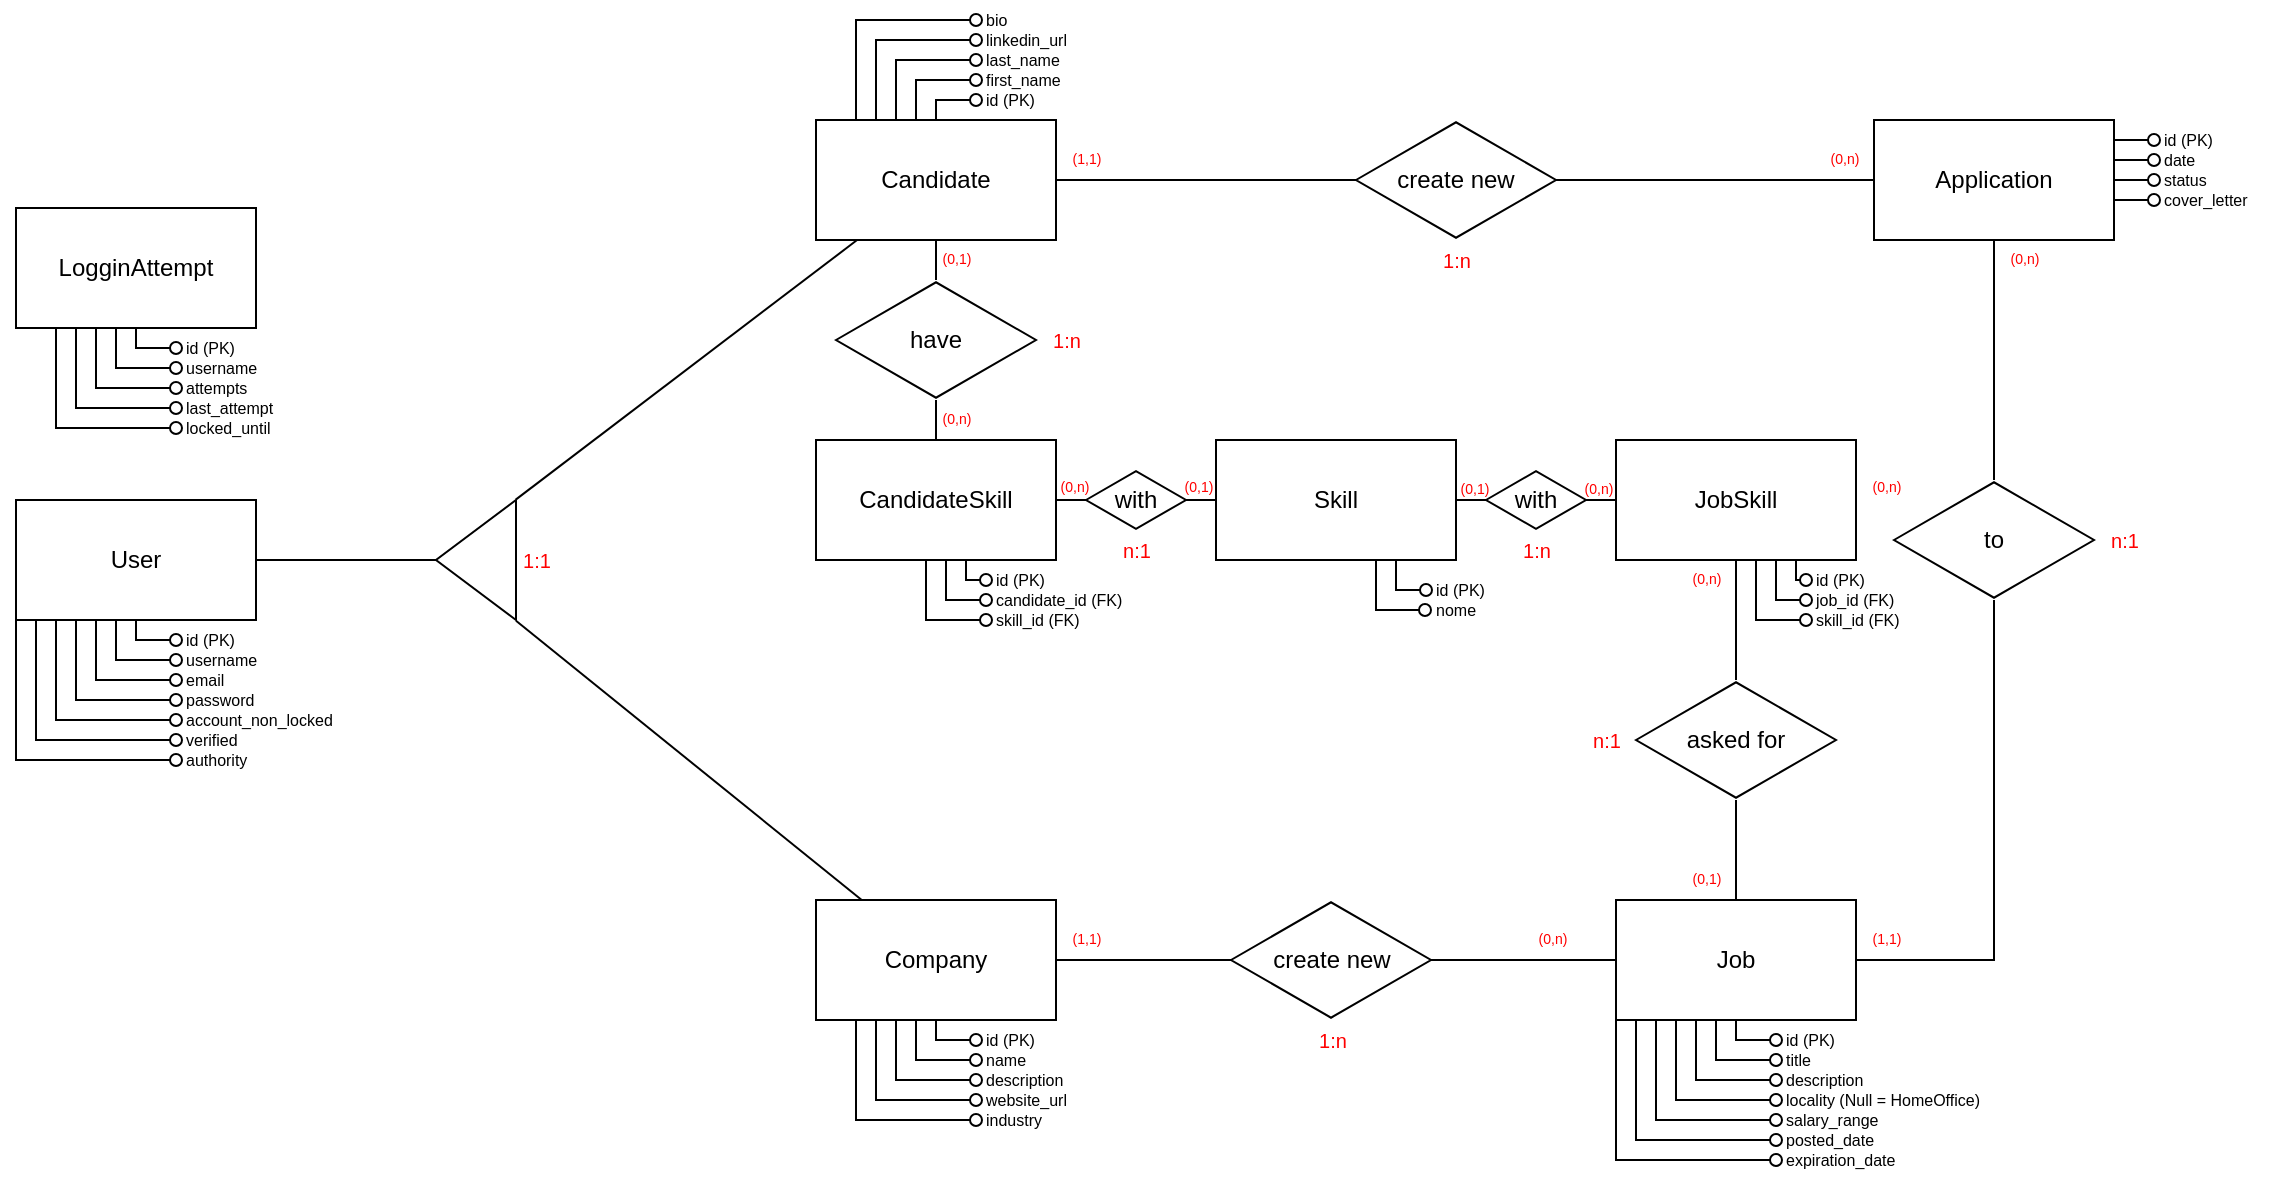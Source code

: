 <mxfile version="26.2.2">
  <diagram name="Página-1" id="75PPuKU1Luyooh5sLB1A">
    <mxGraphModel dx="921" dy="548" grid="1" gridSize="10" guides="1" tooltips="1" connect="1" arrows="1" fold="1" page="1" pageScale="1" pageWidth="1169" pageHeight="827" math="0" shadow="0">
      <root>
        <mxCell id="0" />
        <mxCell id="1" parent="0" />
        <mxCell id="AOc0gBcCsOYbYX81tRSc-63" value="" style="group" vertex="1" connectable="0" parent="1">
          <mxGeometry x="440" y="640" width="160" height="120" as="geometry" />
        </mxCell>
        <mxCell id="AOc0gBcCsOYbYX81tRSc-64" value="Company" style="rounded=0;whiteSpace=wrap;html=1;" vertex="1" parent="AOc0gBcCsOYbYX81tRSc-63">
          <mxGeometry width="120" height="60" as="geometry" />
        </mxCell>
        <mxCell id="AOc0gBcCsOYbYX81tRSc-65" value="id (PK)" style="text;html=1;align=left;verticalAlign=middle;resizable=0;points=[];autosize=1;strokeColor=none;fillColor=none;fontSize=8;spacingLeft=5;spacing=0;" vertex="1" parent="AOc0gBcCsOYbYX81tRSc-63">
          <mxGeometry x="80" y="60" width="50" height="20" as="geometry" />
        </mxCell>
        <mxCell id="AOc0gBcCsOYbYX81tRSc-66" value="name" style="text;html=1;align=left;verticalAlign=middle;resizable=0;points=[];autosize=1;strokeColor=none;fillColor=none;fontSize=8;spacingLeft=5;spacing=0;" vertex="1" parent="AOc0gBcCsOYbYX81tRSc-63">
          <mxGeometry x="80" y="70" width="40" height="20" as="geometry" />
        </mxCell>
        <mxCell id="AOc0gBcCsOYbYX81tRSc-67" value="description" style="text;html=1;align=left;verticalAlign=middle;resizable=0;points=[];autosize=1;strokeColor=none;fillColor=none;fontSize=8;spacingLeft=5;spacing=0;" vertex="1" parent="AOc0gBcCsOYbYX81tRSc-63">
          <mxGeometry x="80" y="80" width="60" height="20" as="geometry" />
        </mxCell>
        <mxCell id="AOc0gBcCsOYbYX81tRSc-68" value="website_url" style="text;html=1;align=left;verticalAlign=middle;resizable=0;points=[];autosize=1;strokeColor=none;fillColor=none;fontSize=8;spacingLeft=5;spacing=0;" vertex="1" parent="AOc0gBcCsOYbYX81tRSc-63">
          <mxGeometry x="80" y="90" width="60" height="20" as="geometry" />
        </mxCell>
        <mxCell id="AOc0gBcCsOYbYX81tRSc-69" value="industry" style="text;html=1;align=left;verticalAlign=middle;resizable=0;points=[];autosize=1;strokeColor=none;fillColor=none;fontSize=8;spacingLeft=5;spacing=0;" vertex="1" parent="AOc0gBcCsOYbYX81tRSc-63">
          <mxGeometry x="80" y="100" width="50" height="20" as="geometry" />
        </mxCell>
        <mxCell id="AOc0gBcCsOYbYX81tRSc-70" value="" style="edgeStyle=segmentEdgeStyle;endArrow=oval;html=1;curved=0;rounded=0;endSize=6;startSize=6;endFill=0;" edge="1" parent="AOc0gBcCsOYbYX81tRSc-63" source="AOc0gBcCsOYbYX81tRSc-64" target="AOc0gBcCsOYbYX81tRSc-65">
          <mxGeometry width="50" height="50" relative="1" as="geometry">
            <mxPoint x="250" y="150" as="sourcePoint" />
            <mxPoint x="300" y="100" as="targetPoint" />
            <Array as="points">
              <mxPoint x="60" y="70" />
            </Array>
          </mxGeometry>
        </mxCell>
        <mxCell id="AOc0gBcCsOYbYX81tRSc-71" value="" style="edgeStyle=segmentEdgeStyle;endArrow=oval;html=1;curved=0;rounded=0;endSize=6;startSize=6;endFill=0;" edge="1" parent="AOc0gBcCsOYbYX81tRSc-63" source="AOc0gBcCsOYbYX81tRSc-64" target="AOc0gBcCsOYbYX81tRSc-66">
          <mxGeometry width="50" height="50" relative="1" as="geometry">
            <mxPoint x="70" y="70" as="sourcePoint" />
            <mxPoint x="90" y="80" as="targetPoint" />
            <Array as="points">
              <mxPoint x="50" y="80" />
            </Array>
          </mxGeometry>
        </mxCell>
        <mxCell id="AOc0gBcCsOYbYX81tRSc-72" value="" style="edgeStyle=segmentEdgeStyle;endArrow=oval;html=1;curved=0;rounded=0;endSize=6;startSize=6;endFill=0;" edge="1" parent="AOc0gBcCsOYbYX81tRSc-63" source="AOc0gBcCsOYbYX81tRSc-64" target="AOc0gBcCsOYbYX81tRSc-67">
          <mxGeometry width="50" height="50" relative="1" as="geometry">
            <mxPoint x="80" y="70" as="sourcePoint" />
            <mxPoint x="90" y="100" as="targetPoint" />
            <Array as="points">
              <mxPoint x="40" y="90" />
            </Array>
          </mxGeometry>
        </mxCell>
        <mxCell id="AOc0gBcCsOYbYX81tRSc-73" value="" style="edgeStyle=segmentEdgeStyle;endArrow=oval;html=1;curved=0;rounded=0;endSize=6;startSize=6;endFill=0;" edge="1" parent="AOc0gBcCsOYbYX81tRSc-63" source="AOc0gBcCsOYbYX81tRSc-64" target="AOc0gBcCsOYbYX81tRSc-68">
          <mxGeometry width="50" height="50" relative="1" as="geometry">
            <mxPoint x="50" y="70" as="sourcePoint" />
            <mxPoint x="90" y="120" as="targetPoint" />
            <Array as="points">
              <mxPoint x="30" y="100" />
            </Array>
          </mxGeometry>
        </mxCell>
        <mxCell id="AOc0gBcCsOYbYX81tRSc-74" value="" style="edgeStyle=segmentEdgeStyle;endArrow=oval;html=1;curved=0;rounded=0;endSize=6;startSize=6;endFill=0;" edge="1" parent="AOc0gBcCsOYbYX81tRSc-63" source="AOc0gBcCsOYbYX81tRSc-64" target="AOc0gBcCsOYbYX81tRSc-69">
          <mxGeometry width="50" height="50" relative="1" as="geometry">
            <mxPoint x="40" y="70" as="sourcePoint" />
            <mxPoint x="90" y="140" as="targetPoint" />
            <Array as="points">
              <mxPoint x="20" y="110" />
            </Array>
          </mxGeometry>
        </mxCell>
        <mxCell id="AOc0gBcCsOYbYX81tRSc-147" value="(1,1)" style="text;html=1;align=center;verticalAlign=middle;resizable=0;points=[];autosize=1;strokeColor=none;fillColor=none;fontColor=#FF0000;fontSize=7;fontFamily=Helvetica;spacing=0;" vertex="1" parent="AOc0gBcCsOYbYX81tRSc-63">
          <mxGeometry x="120" y="10" width="30" height="20" as="geometry" />
        </mxCell>
        <mxCell id="AOc0gBcCsOYbYX81tRSc-92" value="" style="group" vertex="1" connectable="0" parent="1">
          <mxGeometry x="840" y="640" width="200" height="140" as="geometry" />
        </mxCell>
        <mxCell id="AOc0gBcCsOYbYX81tRSc-76" value="Job" style="rounded=0;whiteSpace=wrap;html=1;" vertex="1" parent="AOc0gBcCsOYbYX81tRSc-92">
          <mxGeometry width="120" height="60" as="geometry" />
        </mxCell>
        <mxCell id="AOc0gBcCsOYbYX81tRSc-77" value="id (PK)" style="text;html=1;align=left;verticalAlign=middle;resizable=0;points=[];autosize=1;strokeColor=none;fillColor=none;fontSize=8;spacingLeft=5;spacing=0;" vertex="1" parent="AOc0gBcCsOYbYX81tRSc-92">
          <mxGeometry x="80" y="60" width="50" height="20" as="geometry" />
        </mxCell>
        <mxCell id="AOc0gBcCsOYbYX81tRSc-78" value="title" style="text;html=1;align=left;verticalAlign=middle;resizable=0;points=[];autosize=1;strokeColor=none;fillColor=none;fontSize=8;spacingLeft=5;spacing=0;" vertex="1" parent="AOc0gBcCsOYbYX81tRSc-92">
          <mxGeometry x="80" y="70" width="30" height="20" as="geometry" />
        </mxCell>
        <mxCell id="AOc0gBcCsOYbYX81tRSc-79" value="description" style="text;html=1;align=left;verticalAlign=middle;resizable=0;points=[];autosize=1;strokeColor=none;fillColor=none;fontSize=8;spacingLeft=5;spacing=0;" vertex="1" parent="AOc0gBcCsOYbYX81tRSc-92">
          <mxGeometry x="80" y="80" width="60" height="20" as="geometry" />
        </mxCell>
        <mxCell id="AOc0gBcCsOYbYX81tRSc-80" value="locality (Null = HomeOffice)" style="text;html=1;align=left;verticalAlign=middle;resizable=0;points=[];autosize=1;strokeColor=none;fillColor=none;fontSize=8;spacingLeft=5;spacing=0;" vertex="1" parent="AOc0gBcCsOYbYX81tRSc-92">
          <mxGeometry x="80" y="90" width="120" height="20" as="geometry" />
        </mxCell>
        <mxCell id="AOc0gBcCsOYbYX81tRSc-81" value="salary_range" style="text;html=1;align=left;verticalAlign=middle;resizable=0;points=[];autosize=1;strokeColor=none;fillColor=none;fontSize=8;spacingLeft=5;spacing=0;" vertex="1" parent="AOc0gBcCsOYbYX81tRSc-92">
          <mxGeometry x="80" y="100" width="70" height="20" as="geometry" />
        </mxCell>
        <mxCell id="AOc0gBcCsOYbYX81tRSc-82" value="" style="edgeStyle=segmentEdgeStyle;endArrow=oval;html=1;curved=0;rounded=0;endSize=6;startSize=6;endFill=0;" edge="1" parent="AOc0gBcCsOYbYX81tRSc-92" source="AOc0gBcCsOYbYX81tRSc-76" target="AOc0gBcCsOYbYX81tRSc-77">
          <mxGeometry width="50" height="50" relative="1" as="geometry">
            <mxPoint x="250" y="150" as="sourcePoint" />
            <mxPoint x="300" y="100" as="targetPoint" />
            <Array as="points">
              <mxPoint x="60" y="70" />
            </Array>
          </mxGeometry>
        </mxCell>
        <mxCell id="AOc0gBcCsOYbYX81tRSc-83" value="" style="edgeStyle=segmentEdgeStyle;endArrow=oval;html=1;curved=0;rounded=0;endSize=6;startSize=6;endFill=0;" edge="1" parent="AOc0gBcCsOYbYX81tRSc-92" source="AOc0gBcCsOYbYX81tRSc-76" target="AOc0gBcCsOYbYX81tRSc-78">
          <mxGeometry width="50" height="50" relative="1" as="geometry">
            <mxPoint x="70" y="70" as="sourcePoint" />
            <mxPoint x="90" y="80" as="targetPoint" />
            <Array as="points">
              <mxPoint x="50" y="80" />
            </Array>
          </mxGeometry>
        </mxCell>
        <mxCell id="AOc0gBcCsOYbYX81tRSc-84" value="" style="edgeStyle=segmentEdgeStyle;endArrow=oval;html=1;curved=0;rounded=0;endSize=6;startSize=6;endFill=0;" edge="1" parent="AOc0gBcCsOYbYX81tRSc-92" source="AOc0gBcCsOYbYX81tRSc-76" target="AOc0gBcCsOYbYX81tRSc-79">
          <mxGeometry width="50" height="50" relative="1" as="geometry">
            <mxPoint x="80" y="70" as="sourcePoint" />
            <mxPoint x="90" y="100" as="targetPoint" />
            <Array as="points">
              <mxPoint x="40" y="90" />
            </Array>
          </mxGeometry>
        </mxCell>
        <mxCell id="AOc0gBcCsOYbYX81tRSc-85" value="" style="edgeStyle=segmentEdgeStyle;endArrow=oval;html=1;curved=0;rounded=0;endSize=6;startSize=6;endFill=0;" edge="1" parent="AOc0gBcCsOYbYX81tRSc-92" source="AOc0gBcCsOYbYX81tRSc-76" target="AOc0gBcCsOYbYX81tRSc-80">
          <mxGeometry width="50" height="50" relative="1" as="geometry">
            <mxPoint x="50" y="70" as="sourcePoint" />
            <mxPoint x="90" y="120" as="targetPoint" />
            <Array as="points">
              <mxPoint x="30" y="100" />
            </Array>
          </mxGeometry>
        </mxCell>
        <mxCell id="AOc0gBcCsOYbYX81tRSc-86" value="" style="edgeStyle=segmentEdgeStyle;endArrow=oval;html=1;curved=0;rounded=0;endSize=6;startSize=6;endFill=0;" edge="1" parent="AOc0gBcCsOYbYX81tRSc-92" source="AOc0gBcCsOYbYX81tRSc-76" target="AOc0gBcCsOYbYX81tRSc-81">
          <mxGeometry width="50" height="50" relative="1" as="geometry">
            <mxPoint x="40" y="70" as="sourcePoint" />
            <mxPoint x="90" y="140" as="targetPoint" />
            <Array as="points">
              <mxPoint x="20" y="110" />
            </Array>
          </mxGeometry>
        </mxCell>
        <mxCell id="AOc0gBcCsOYbYX81tRSc-87" value="posted_date" style="text;html=1;align=left;verticalAlign=middle;resizable=0;points=[];autosize=1;strokeColor=none;fillColor=none;fontSize=8;spacingLeft=5;spacing=0;" vertex="1" parent="AOc0gBcCsOYbYX81tRSc-92">
          <mxGeometry x="80" y="110" width="70" height="20" as="geometry" />
        </mxCell>
        <mxCell id="AOc0gBcCsOYbYX81tRSc-88" value="expiration_date" style="text;html=1;align=left;verticalAlign=middle;resizable=0;points=[];autosize=1;strokeColor=none;fillColor=none;fontSize=8;spacingLeft=5;spacing=0;" vertex="1" parent="AOc0gBcCsOYbYX81tRSc-92">
          <mxGeometry x="80" y="120" width="80" height="20" as="geometry" />
        </mxCell>
        <mxCell id="AOc0gBcCsOYbYX81tRSc-90" value="" style="edgeStyle=segmentEdgeStyle;endArrow=oval;html=1;curved=0;rounded=0;endSize=6;startSize=6;endFill=0;" edge="1" parent="AOc0gBcCsOYbYX81tRSc-92" source="AOc0gBcCsOYbYX81tRSc-76" target="AOc0gBcCsOYbYX81tRSc-87">
          <mxGeometry width="50" height="50" relative="1" as="geometry">
            <mxPoint x="30" y="70" as="sourcePoint" />
            <mxPoint x="90" y="120" as="targetPoint" />
            <Array as="points">
              <mxPoint x="10" y="120" />
            </Array>
          </mxGeometry>
        </mxCell>
        <mxCell id="AOc0gBcCsOYbYX81tRSc-91" value="" style="edgeStyle=segmentEdgeStyle;endArrow=oval;html=1;curved=0;rounded=0;endSize=6;startSize=6;endFill=0;" edge="1" parent="AOc0gBcCsOYbYX81tRSc-92" source="AOc0gBcCsOYbYX81tRSc-76" target="AOc0gBcCsOYbYX81tRSc-88">
          <mxGeometry width="50" height="50" relative="1" as="geometry">
            <mxPoint x="20" y="70" as="sourcePoint" />
            <mxPoint x="90" y="130" as="targetPoint" />
            <Array as="points">
              <mxPoint y="130" />
            </Array>
          </mxGeometry>
        </mxCell>
        <mxCell id="AOc0gBcCsOYbYX81tRSc-185" value="(1,1)" style="text;html=1;align=center;verticalAlign=middle;resizable=0;points=[];autosize=1;strokeColor=none;fillColor=none;fontColor=#FF0000;fontSize=7;fontFamily=Helvetica;spacing=0;" vertex="1" parent="AOc0gBcCsOYbYX81tRSc-92">
          <mxGeometry x="120" y="10" width="30" height="20" as="geometry" />
        </mxCell>
        <mxCell id="AOc0gBcCsOYbYX81tRSc-118" value="" style="group" vertex="1" connectable="0" parent="1">
          <mxGeometry x="40" y="294" width="150" height="120" as="geometry" />
        </mxCell>
        <mxCell id="AOc0gBcCsOYbYX81tRSc-119" value="LogginAttempt" style="rounded=0;whiteSpace=wrap;html=1;" vertex="1" parent="AOc0gBcCsOYbYX81tRSc-118">
          <mxGeometry width="120" height="60" as="geometry" />
        </mxCell>
        <mxCell id="AOc0gBcCsOYbYX81tRSc-120" value="id (PK)" style="text;html=1;align=left;verticalAlign=middle;resizable=0;points=[];autosize=1;strokeColor=none;fillColor=none;fontSize=8;spacingLeft=5;spacing=0;" vertex="1" parent="AOc0gBcCsOYbYX81tRSc-118">
          <mxGeometry x="80" y="60" width="50" height="20" as="geometry" />
        </mxCell>
        <mxCell id="AOc0gBcCsOYbYX81tRSc-121" value="username" style="text;html=1;align=left;verticalAlign=middle;resizable=0;points=[];autosize=1;strokeColor=none;fillColor=none;fontSize=8;spacingLeft=5;spacing=0;" vertex="1" parent="AOc0gBcCsOYbYX81tRSc-118">
          <mxGeometry x="80" y="70" width="60" height="20" as="geometry" />
        </mxCell>
        <mxCell id="AOc0gBcCsOYbYX81tRSc-122" value="attempts" style="text;html=1;align=left;verticalAlign=middle;resizable=0;points=[];autosize=1;strokeColor=none;fillColor=none;fontSize=8;spacingLeft=5;spacing=0;" vertex="1" parent="AOc0gBcCsOYbYX81tRSc-118">
          <mxGeometry x="80" y="80" width="50" height="20" as="geometry" />
        </mxCell>
        <mxCell id="AOc0gBcCsOYbYX81tRSc-123" value="last_attempt" style="text;html=1;align=left;verticalAlign=middle;resizable=0;points=[];autosize=1;strokeColor=none;fillColor=none;fontSize=8;spacingLeft=5;spacing=0;" vertex="1" parent="AOc0gBcCsOYbYX81tRSc-118">
          <mxGeometry x="80" y="90" width="70" height="20" as="geometry" />
        </mxCell>
        <mxCell id="AOc0gBcCsOYbYX81tRSc-124" value="locked_until" style="text;html=1;align=left;verticalAlign=middle;resizable=0;points=[];autosize=1;strokeColor=none;fillColor=none;fontSize=8;spacingLeft=5;spacing=0;" vertex="1" parent="AOc0gBcCsOYbYX81tRSc-118">
          <mxGeometry x="80" y="100" width="60" height="20" as="geometry" />
        </mxCell>
        <mxCell id="AOc0gBcCsOYbYX81tRSc-125" value="" style="edgeStyle=segmentEdgeStyle;endArrow=oval;html=1;curved=0;rounded=0;endSize=6;startSize=6;endFill=0;" edge="1" parent="AOc0gBcCsOYbYX81tRSc-118" source="AOc0gBcCsOYbYX81tRSc-119" target="AOc0gBcCsOYbYX81tRSc-120">
          <mxGeometry width="50" height="50" relative="1" as="geometry">
            <mxPoint x="250" y="150" as="sourcePoint" />
            <mxPoint x="300" y="100" as="targetPoint" />
            <Array as="points">
              <mxPoint x="60" y="70" />
            </Array>
          </mxGeometry>
        </mxCell>
        <mxCell id="AOc0gBcCsOYbYX81tRSc-126" value="" style="edgeStyle=segmentEdgeStyle;endArrow=oval;html=1;curved=0;rounded=0;endSize=6;startSize=6;endFill=0;" edge="1" parent="AOc0gBcCsOYbYX81tRSc-118" source="AOc0gBcCsOYbYX81tRSc-119" target="AOc0gBcCsOYbYX81tRSc-121">
          <mxGeometry width="50" height="50" relative="1" as="geometry">
            <mxPoint x="70" y="70" as="sourcePoint" />
            <mxPoint x="90" y="80" as="targetPoint" />
            <Array as="points">
              <mxPoint x="50" y="80" />
            </Array>
          </mxGeometry>
        </mxCell>
        <mxCell id="AOc0gBcCsOYbYX81tRSc-127" value="" style="edgeStyle=segmentEdgeStyle;endArrow=oval;html=1;curved=0;rounded=0;endSize=6;startSize=6;endFill=0;" edge="1" parent="AOc0gBcCsOYbYX81tRSc-118" source="AOc0gBcCsOYbYX81tRSc-119" target="AOc0gBcCsOYbYX81tRSc-122">
          <mxGeometry width="50" height="50" relative="1" as="geometry">
            <mxPoint x="80" y="70" as="sourcePoint" />
            <mxPoint x="90" y="100" as="targetPoint" />
            <Array as="points">
              <mxPoint x="40" y="90" />
            </Array>
          </mxGeometry>
        </mxCell>
        <mxCell id="AOc0gBcCsOYbYX81tRSc-128" value="" style="edgeStyle=segmentEdgeStyle;endArrow=oval;html=1;curved=0;rounded=0;endSize=6;startSize=6;endFill=0;" edge="1" parent="AOc0gBcCsOYbYX81tRSc-118" source="AOc0gBcCsOYbYX81tRSc-119" target="AOc0gBcCsOYbYX81tRSc-123">
          <mxGeometry width="50" height="50" relative="1" as="geometry">
            <mxPoint x="50" y="70" as="sourcePoint" />
            <mxPoint x="90" y="120" as="targetPoint" />
            <Array as="points">
              <mxPoint x="30" y="100" />
            </Array>
          </mxGeometry>
        </mxCell>
        <mxCell id="AOc0gBcCsOYbYX81tRSc-129" value="" style="edgeStyle=segmentEdgeStyle;endArrow=oval;html=1;curved=0;rounded=0;endSize=6;startSize=6;endFill=0;" edge="1" parent="AOc0gBcCsOYbYX81tRSc-118" source="AOc0gBcCsOYbYX81tRSc-119" target="AOc0gBcCsOYbYX81tRSc-124">
          <mxGeometry width="50" height="50" relative="1" as="geometry">
            <mxPoint x="40" y="70" as="sourcePoint" />
            <mxPoint x="90" y="140" as="targetPoint" />
            <Array as="points">
              <mxPoint x="20" y="110" />
            </Array>
          </mxGeometry>
        </mxCell>
        <mxCell id="AOc0gBcCsOYbYX81tRSc-143" value="" style="endArrow=none;html=1;rounded=0;entryX=0;entryY=-0.006;entryDx=0;entryDy=0;entryPerimeter=0;" edge="1" parent="1" target="AOc0gBcCsOYbYX81tRSc-151" source="AOc0gBcCsOYbYX81tRSc-64">
          <mxGeometry width="50" height="50" relative="1" as="geometry">
            <mxPoint x="665" y="380" as="sourcePoint" />
            <mxPoint x="330" y="480" as="targetPoint" />
          </mxGeometry>
        </mxCell>
        <mxCell id="AOc0gBcCsOYbYX81tRSc-144" value="" style="endArrow=none;html=1;rounded=0;exitX=0.003;exitY=1.003;exitDx=0;exitDy=0;exitPerimeter=0;" edge="1" parent="1" source="AOc0gBcCsOYbYX81tRSc-151" target="AOc0gBcCsOYbYX81tRSc-33">
          <mxGeometry width="50" height="50" relative="1" as="geometry">
            <mxPoint x="350" y="442.5" as="sourcePoint" />
            <mxPoint x="665" y="290" as="targetPoint" />
          </mxGeometry>
        </mxCell>
        <mxCell id="AOc0gBcCsOYbYX81tRSc-145" value="1:1" style="text;html=1;align=center;verticalAlign=middle;resizable=0;points=[];autosize=1;strokeColor=none;fillColor=none;fontColor=#FF0000;fontSize=10;fontFamily=Helvetica;spacing=0;" vertex="1" parent="1">
          <mxGeometry x="285" y="460" width="30" height="20" as="geometry" />
        </mxCell>
        <mxCell id="AOc0gBcCsOYbYX81tRSc-148" value="" style="group" vertex="1" connectable="0" parent="1">
          <mxGeometry x="40" y="440" width="180" height="140" as="geometry" />
        </mxCell>
        <mxCell id="AOc0gBcCsOYbYX81tRSc-2" value="User" style="rounded=0;whiteSpace=wrap;html=1;" vertex="1" parent="AOc0gBcCsOYbYX81tRSc-148">
          <mxGeometry width="120" height="60" as="geometry" />
        </mxCell>
        <mxCell id="AOc0gBcCsOYbYX81tRSc-3" value="id&lt;span style=&quot;background-color: transparent; color: light-dark(rgb(0, 0, 0), rgb(255, 255, 255));&quot;&gt;&amp;nbsp;(PK)&lt;/span&gt;" style="text;html=1;align=left;verticalAlign=middle;resizable=0;points=[];autosize=1;strokeColor=none;fillColor=none;fontSize=8;spacingLeft=5;spacing=0;" vertex="1" parent="AOc0gBcCsOYbYX81tRSc-148">
          <mxGeometry x="80" y="60" width="50" height="20" as="geometry" />
        </mxCell>
        <mxCell id="AOc0gBcCsOYbYX81tRSc-4" value="username" style="text;html=1;align=left;verticalAlign=middle;resizable=0;points=[];autosize=1;strokeColor=none;fillColor=none;fontSize=8;spacingLeft=5;spacing=0;" vertex="1" parent="AOc0gBcCsOYbYX81tRSc-148">
          <mxGeometry x="80" y="70" width="60" height="20" as="geometry" />
        </mxCell>
        <mxCell id="AOc0gBcCsOYbYX81tRSc-5" value="email" style="text;html=1;align=left;verticalAlign=middle;resizable=0;points=[];autosize=1;strokeColor=none;fillColor=none;fontSize=8;spacingLeft=5;spacing=0;" vertex="1" parent="AOc0gBcCsOYbYX81tRSc-148">
          <mxGeometry x="80" y="80" width="40" height="20" as="geometry" />
        </mxCell>
        <mxCell id="AOc0gBcCsOYbYX81tRSc-6" value="password" style="text;html=1;align=left;verticalAlign=middle;resizable=0;points=[];autosize=1;strokeColor=none;fillColor=none;fontSize=8;spacingLeft=5;spacing=0;" vertex="1" parent="AOc0gBcCsOYbYX81tRSc-148">
          <mxGeometry x="80" y="90" width="60" height="20" as="geometry" />
        </mxCell>
        <mxCell id="AOc0gBcCsOYbYX81tRSc-7" value="account_non_locked" style="text;html=1;align=left;verticalAlign=middle;resizable=0;points=[];autosize=1;strokeColor=none;fillColor=none;fontSize=8;spacingLeft=5;spacing=0;" vertex="1" parent="AOc0gBcCsOYbYX81tRSc-148">
          <mxGeometry x="80" y="100" width="100" height="20" as="geometry" />
        </mxCell>
        <mxCell id="AOc0gBcCsOYbYX81tRSc-8" value="verified" style="text;html=1;align=left;verticalAlign=middle;resizable=0;points=[];autosize=1;strokeColor=none;fillColor=none;fontSize=8;spacingLeft=5;spacing=0;" vertex="1" parent="AOc0gBcCsOYbYX81tRSc-148">
          <mxGeometry x="80" y="110" width="50" height="20" as="geometry" />
        </mxCell>
        <mxCell id="AOc0gBcCsOYbYX81tRSc-9" value="" style="edgeStyle=segmentEdgeStyle;endArrow=oval;html=1;curved=0;rounded=0;endSize=6;startSize=6;endFill=0;" edge="1" parent="AOc0gBcCsOYbYX81tRSc-148" source="AOc0gBcCsOYbYX81tRSc-2" target="AOc0gBcCsOYbYX81tRSc-3">
          <mxGeometry width="50" height="50" relative="1" as="geometry">
            <mxPoint x="250" y="150" as="sourcePoint" />
            <mxPoint x="300" y="100" as="targetPoint" />
            <Array as="points">
              <mxPoint x="60" y="70" />
            </Array>
          </mxGeometry>
        </mxCell>
        <mxCell id="AOc0gBcCsOYbYX81tRSc-10" value="" style="edgeStyle=segmentEdgeStyle;endArrow=oval;html=1;curved=0;rounded=0;endSize=6;startSize=6;endFill=0;" edge="1" parent="AOc0gBcCsOYbYX81tRSc-148" source="AOc0gBcCsOYbYX81tRSc-2" target="AOc0gBcCsOYbYX81tRSc-4">
          <mxGeometry width="50" height="50" relative="1" as="geometry">
            <mxPoint x="70" y="70" as="sourcePoint" />
            <mxPoint x="90" y="80" as="targetPoint" />
            <Array as="points">
              <mxPoint x="50" y="80" />
            </Array>
          </mxGeometry>
        </mxCell>
        <mxCell id="AOc0gBcCsOYbYX81tRSc-11" value="" style="edgeStyle=segmentEdgeStyle;endArrow=oval;html=1;curved=0;rounded=0;endSize=6;startSize=6;endFill=0;" edge="1" parent="AOc0gBcCsOYbYX81tRSc-148" source="AOc0gBcCsOYbYX81tRSc-2" target="AOc0gBcCsOYbYX81tRSc-5">
          <mxGeometry width="50" height="50" relative="1" as="geometry">
            <mxPoint x="80" y="70" as="sourcePoint" />
            <mxPoint x="90" y="100" as="targetPoint" />
            <Array as="points">
              <mxPoint x="40" y="90" />
            </Array>
          </mxGeometry>
        </mxCell>
        <mxCell id="AOc0gBcCsOYbYX81tRSc-12" value="" style="edgeStyle=segmentEdgeStyle;endArrow=oval;html=1;curved=0;rounded=0;endSize=6;startSize=6;endFill=0;" edge="1" parent="AOc0gBcCsOYbYX81tRSc-148" source="AOc0gBcCsOYbYX81tRSc-2" target="AOc0gBcCsOYbYX81tRSc-6">
          <mxGeometry width="50" height="50" relative="1" as="geometry">
            <mxPoint x="50" y="70" as="sourcePoint" />
            <mxPoint x="90" y="120" as="targetPoint" />
            <Array as="points">
              <mxPoint x="30" y="100" />
            </Array>
          </mxGeometry>
        </mxCell>
        <mxCell id="AOc0gBcCsOYbYX81tRSc-13" value="" style="edgeStyle=segmentEdgeStyle;endArrow=oval;html=1;curved=0;rounded=0;endSize=6;startSize=6;endFill=0;" edge="1" parent="AOc0gBcCsOYbYX81tRSc-148" source="AOc0gBcCsOYbYX81tRSc-2" target="AOc0gBcCsOYbYX81tRSc-7">
          <mxGeometry width="50" height="50" relative="1" as="geometry">
            <mxPoint x="40" y="70" as="sourcePoint" />
            <mxPoint x="90" y="140" as="targetPoint" />
            <Array as="points">
              <mxPoint x="20" y="110" />
            </Array>
          </mxGeometry>
        </mxCell>
        <mxCell id="AOc0gBcCsOYbYX81tRSc-14" value="" style="edgeStyle=segmentEdgeStyle;endArrow=oval;html=1;curved=0;rounded=0;endSize=6;startSize=6;endFill=0;" edge="1" parent="AOc0gBcCsOYbYX81tRSc-148" source="AOc0gBcCsOYbYX81tRSc-2" target="AOc0gBcCsOYbYX81tRSc-8">
          <mxGeometry width="50" height="50" relative="1" as="geometry">
            <mxPoint x="30" y="70" as="sourcePoint" />
            <mxPoint x="90" y="120" as="targetPoint" />
            <Array as="points">
              <mxPoint x="10" y="120" />
            </Array>
          </mxGeometry>
        </mxCell>
        <mxCell id="AOc0gBcCsOYbYX81tRSc-29" value="" style="edgeStyle=segmentEdgeStyle;endArrow=oval;html=1;curved=0;rounded=0;endSize=6;startSize=6;endFill=0;" edge="1" parent="AOc0gBcCsOYbYX81tRSc-148" source="AOc0gBcCsOYbYX81tRSc-2" target="AOc0gBcCsOYbYX81tRSc-30">
          <mxGeometry width="50" height="50" relative="1" as="geometry">
            <mxPoint x="20" y="70" as="sourcePoint" />
            <mxPoint x="90" y="130" as="targetPoint" />
            <Array as="points">
              <mxPoint y="130" />
            </Array>
          </mxGeometry>
        </mxCell>
        <mxCell id="AOc0gBcCsOYbYX81tRSc-30" value="authority" style="text;html=1;align=left;verticalAlign=middle;resizable=0;points=[];autosize=1;strokeColor=none;fillColor=none;fontSize=8;spacingLeft=5;spacing=0;" vertex="1" parent="AOc0gBcCsOYbYX81tRSc-148">
          <mxGeometry x="80" y="120" width="50" height="20" as="geometry" />
        </mxCell>
        <mxCell id="AOc0gBcCsOYbYX81tRSc-149" value="" style="endArrow=none;html=1;rounded=0;" edge="1" parent="1" source="AOc0gBcCsOYbYX81tRSc-2" target="AOc0gBcCsOYbYX81tRSc-151">
          <mxGeometry width="50" height="50" relative="1" as="geometry">
            <mxPoint x="280" y="520" as="sourcePoint" />
            <mxPoint x="250" y="470" as="targetPoint" />
          </mxGeometry>
        </mxCell>
        <mxCell id="AOc0gBcCsOYbYX81tRSc-151" value="" style="triangle;whiteSpace=wrap;html=1;rotation=-180;" vertex="1" parent="1">
          <mxGeometry x="250" y="440" width="40" height="60" as="geometry" />
        </mxCell>
        <mxCell id="AOc0gBcCsOYbYX81tRSc-164" value="create new" style="html=1;whiteSpace=wrap;aspect=fixed;shape=isoRectangle;" vertex="1" parent="1">
          <mxGeometry x="647.5" y="640" width="100" height="60" as="geometry" />
        </mxCell>
        <mxCell id="AOc0gBcCsOYbYX81tRSc-170" value="" style="endArrow=none;html=1;rounded=0;" edge="1" parent="1" source="AOc0gBcCsOYbYX81tRSc-64" target="AOc0gBcCsOYbYX81tRSc-164">
          <mxGeometry width="50" height="50" relative="1" as="geometry">
            <mxPoint x="520" y="680" as="sourcePoint" />
            <mxPoint x="570" y="630" as="targetPoint" />
          </mxGeometry>
        </mxCell>
        <mxCell id="AOc0gBcCsOYbYX81tRSc-171" value="" style="endArrow=none;html=1;rounded=0;" edge="1" parent="1" source="AOc0gBcCsOYbYX81tRSc-164" target="AOc0gBcCsOYbYX81tRSc-76">
          <mxGeometry width="50" height="50" relative="1" as="geometry">
            <mxPoint x="520" y="680" as="sourcePoint" />
            <mxPoint x="570" y="630" as="targetPoint" />
          </mxGeometry>
        </mxCell>
        <mxCell id="AOc0gBcCsOYbYX81tRSc-172" value="(0,n)" style="text;html=1;align=center;verticalAlign=middle;resizable=0;points=[];autosize=1;strokeColor=none;fillColor=none;fontColor=#FF0000;fontSize=7;fontFamily=Helvetica;spacing=0;" vertex="1" parent="1">
          <mxGeometry x="792.5" y="650" width="30" height="20" as="geometry" />
        </mxCell>
        <mxCell id="AOc0gBcCsOYbYX81tRSc-173" value="1:n" style="text;html=1;align=center;verticalAlign=middle;resizable=0;points=[];autosize=1;strokeColor=none;fillColor=none;fontColor=#FF0000;fontSize=10;fontFamily=Helvetica;spacing=0;" vertex="1" parent="1">
          <mxGeometry x="682.5" y="700" width="30" height="20" as="geometry" />
        </mxCell>
        <mxCell id="AOc0gBcCsOYbYX81tRSc-174" value="create new" style="html=1;whiteSpace=wrap;aspect=fixed;shape=isoRectangle;" vertex="1" parent="1">
          <mxGeometry x="710" y="250" width="100" height="60" as="geometry" />
        </mxCell>
        <mxCell id="AOc0gBcCsOYbYX81tRSc-175" value="" style="endArrow=none;html=1;rounded=0;" edge="1" parent="1" source="AOc0gBcCsOYbYX81tRSc-33" target="AOc0gBcCsOYbYX81tRSc-174">
          <mxGeometry width="50" height="50" relative="1" as="geometry">
            <mxPoint x="570" y="490" as="sourcePoint" />
            <mxPoint x="660" y="490" as="targetPoint" />
          </mxGeometry>
        </mxCell>
        <mxCell id="AOc0gBcCsOYbYX81tRSc-176" value="" style="endArrow=none;html=1;rounded=0;" edge="1" parent="1" source="AOc0gBcCsOYbYX81tRSc-94" target="AOc0gBcCsOYbYX81tRSc-174">
          <mxGeometry width="50" height="50" relative="1" as="geometry">
            <mxPoint x="570" y="290" as="sourcePoint" />
            <mxPoint x="660" y="290" as="targetPoint" />
          </mxGeometry>
        </mxCell>
        <mxCell id="AOc0gBcCsOYbYX81tRSc-178" value="(0,n)" style="text;html=1;align=center;verticalAlign=middle;resizable=0;points=[];autosize=1;strokeColor=none;fillColor=none;fontColor=#FF0000;fontSize=7;fontFamily=Helvetica;spacing=0;" vertex="1" parent="1">
          <mxGeometry x="939" y="260" width="30" height="20" as="geometry" />
        </mxCell>
        <mxCell id="AOc0gBcCsOYbYX81tRSc-179" value="to" style="html=1;whiteSpace=wrap;aspect=fixed;shape=isoRectangle;" vertex="1" parent="1">
          <mxGeometry x="979" y="430" width="100" height="60" as="geometry" />
        </mxCell>
        <mxCell id="AOc0gBcCsOYbYX81tRSc-180" value="" style="group" vertex="1" connectable="0" parent="1">
          <mxGeometry x="969" y="250" width="200" height="60" as="geometry" />
        </mxCell>
        <mxCell id="AOc0gBcCsOYbYX81tRSc-94" value="Application" style="rounded=0;whiteSpace=wrap;html=1;" vertex="1" parent="AOc0gBcCsOYbYX81tRSc-180">
          <mxGeometry width="120" height="60" as="geometry" />
        </mxCell>
        <mxCell id="AOc0gBcCsOYbYX81tRSc-95" value="id (PK)" style="text;html=1;align=left;verticalAlign=middle;resizable=0;points=[];autosize=1;strokeColor=none;fillColor=none;fontSize=8;spacingLeft=5;spacing=0;" vertex="1" parent="AOc0gBcCsOYbYX81tRSc-180">
          <mxGeometry x="140" width="50" height="20" as="geometry" />
        </mxCell>
        <mxCell id="AOc0gBcCsOYbYX81tRSc-96" value="date" style="text;html=1;align=left;verticalAlign=middle;resizable=0;points=[];autosize=1;strokeColor=none;fillColor=none;fontSize=8;spacingLeft=5;spacing=0;" vertex="1" parent="AOc0gBcCsOYbYX81tRSc-180">
          <mxGeometry x="140" y="10" width="40" height="20" as="geometry" />
        </mxCell>
        <mxCell id="AOc0gBcCsOYbYX81tRSc-97" value="status" style="text;html=1;align=left;verticalAlign=middle;resizable=0;points=[];autosize=1;strokeColor=none;fillColor=none;fontSize=8;spacingLeft=5;spacing=0;" vertex="1" parent="AOc0gBcCsOYbYX81tRSc-180">
          <mxGeometry x="140" y="20" width="40" height="20" as="geometry" />
        </mxCell>
        <mxCell id="AOc0gBcCsOYbYX81tRSc-98" value="cover_letter" style="text;html=1;align=left;verticalAlign=middle;resizable=0;points=[];autosize=1;strokeColor=none;fillColor=none;fontSize=8;spacingLeft=5;spacing=0;" vertex="1" parent="AOc0gBcCsOYbYX81tRSc-180">
          <mxGeometry x="140" y="30" width="60" height="20" as="geometry" />
        </mxCell>
        <mxCell id="AOc0gBcCsOYbYX81tRSc-100" value="" style="edgeStyle=segmentEdgeStyle;endArrow=oval;html=1;curved=0;rounded=0;endSize=6;startSize=6;endFill=0;" edge="1" parent="AOc0gBcCsOYbYX81tRSc-180" source="AOc0gBcCsOYbYX81tRSc-94" target="AOc0gBcCsOYbYX81tRSc-95">
          <mxGeometry width="50" height="50" relative="1" as="geometry">
            <mxPoint x="250" y="150" as="sourcePoint" />
            <mxPoint x="300" y="100" as="targetPoint" />
            <Array as="points">
              <mxPoint x="130" y="10" />
              <mxPoint x="130" y="10" />
            </Array>
          </mxGeometry>
        </mxCell>
        <mxCell id="AOc0gBcCsOYbYX81tRSc-101" value="" style="edgeStyle=segmentEdgeStyle;endArrow=oval;html=1;curved=0;rounded=0;endSize=6;startSize=6;endFill=0;" edge="1" parent="AOc0gBcCsOYbYX81tRSc-180" source="AOc0gBcCsOYbYX81tRSc-94" target="AOc0gBcCsOYbYX81tRSc-96">
          <mxGeometry width="50" height="50" relative="1" as="geometry">
            <mxPoint x="70" y="70" as="sourcePoint" />
            <mxPoint x="90" y="80" as="targetPoint" />
            <Array as="points">
              <mxPoint x="130" y="20" />
              <mxPoint x="130" y="20" />
            </Array>
          </mxGeometry>
        </mxCell>
        <mxCell id="AOc0gBcCsOYbYX81tRSc-102" value="" style="edgeStyle=segmentEdgeStyle;endArrow=oval;html=1;curved=0;rounded=0;endSize=6;startSize=6;endFill=0;" edge="1" parent="AOc0gBcCsOYbYX81tRSc-180" source="AOc0gBcCsOYbYX81tRSc-94" target="AOc0gBcCsOYbYX81tRSc-97">
          <mxGeometry width="50" height="50" relative="1" as="geometry">
            <mxPoint x="80" y="70" as="sourcePoint" />
            <mxPoint x="90" y="100" as="targetPoint" />
            <Array as="points">
              <mxPoint x="130" y="30" />
              <mxPoint x="130" y="30" />
            </Array>
          </mxGeometry>
        </mxCell>
        <mxCell id="AOc0gBcCsOYbYX81tRSc-103" value="" style="edgeStyle=segmentEdgeStyle;endArrow=oval;html=1;curved=0;rounded=0;endSize=6;startSize=6;endFill=0;" edge="1" parent="AOc0gBcCsOYbYX81tRSc-180" source="AOc0gBcCsOYbYX81tRSc-94" target="AOc0gBcCsOYbYX81tRSc-98">
          <mxGeometry width="50" height="50" relative="1" as="geometry">
            <mxPoint x="50" y="70" as="sourcePoint" />
            <mxPoint x="90" y="120" as="targetPoint" />
            <Array as="points">
              <mxPoint x="130" y="40" />
              <mxPoint x="130" y="40" />
            </Array>
          </mxGeometry>
        </mxCell>
        <mxCell id="AOc0gBcCsOYbYX81tRSc-181" value="" style="endArrow=none;html=1;rounded=0;" edge="1" parent="1" source="AOc0gBcCsOYbYX81tRSc-94" target="AOc0gBcCsOYbYX81tRSc-179">
          <mxGeometry width="50" height="50" relative="1" as="geometry">
            <mxPoint x="840" y="370" as="sourcePoint" />
            <mxPoint x="760" y="370" as="targetPoint" />
          </mxGeometry>
        </mxCell>
        <mxCell id="AOc0gBcCsOYbYX81tRSc-182" value="" style="endArrow=none;html=1;rounded=0;edgeStyle=orthogonalEdgeStyle;" edge="1" parent="1" source="AOc0gBcCsOYbYX81tRSc-179" target="AOc0gBcCsOYbYX81tRSc-76">
          <mxGeometry width="50" height="50" relative="1" as="geometry">
            <mxPoint x="900" y="400" as="sourcePoint" />
            <mxPoint x="900" y="430" as="targetPoint" />
            <Array as="points">
              <mxPoint x="1029" y="670" />
            </Array>
          </mxGeometry>
        </mxCell>
        <mxCell id="AOc0gBcCsOYbYX81tRSc-183" value="1:n" style="text;html=1;align=center;verticalAlign=middle;resizable=0;points=[];autosize=1;strokeColor=none;fillColor=none;fontColor=#FF0000;fontSize=10;fontFamily=Helvetica;spacing=0;" vertex="1" parent="1">
          <mxGeometry x="745" y="310" width="30" height="20" as="geometry" />
        </mxCell>
        <mxCell id="AOc0gBcCsOYbYX81tRSc-184" value="(0,n)" style="text;html=1;align=center;verticalAlign=middle;resizable=0;points=[];autosize=1;strokeColor=none;fillColor=none;fontColor=#FF0000;fontSize=7;fontFamily=Helvetica;spacing=0;" vertex="1" parent="1">
          <mxGeometry x="1029" y="310" width="30" height="20" as="geometry" />
        </mxCell>
        <mxCell id="AOc0gBcCsOYbYX81tRSc-186" value="n:1" style="text;html=1;align=center;verticalAlign=middle;resizable=0;points=[];autosize=1;strokeColor=none;fillColor=none;fontColor=#FF0000;fontSize=10;fontFamily=Helvetica;spacing=0;" vertex="1" parent="1">
          <mxGeometry x="1079" y="450" width="30" height="20" as="geometry" />
        </mxCell>
        <mxCell id="AOc0gBcCsOYbYX81tRSc-33" value="Candidate" style="rounded=0;whiteSpace=wrap;html=1;" vertex="1" parent="1">
          <mxGeometry x="440" y="250" width="120" height="60" as="geometry" />
        </mxCell>
        <mxCell id="AOc0gBcCsOYbYX81tRSc-34" value="id (PK)" style="text;html=1;align=left;verticalAlign=middle;resizable=0;points=[];autosize=1;strokeColor=none;fillColor=none;fontSize=8;spacingLeft=5;spacing=0;" vertex="1" parent="1">
          <mxGeometry x="520" y="230" width="50" height="20" as="geometry" />
        </mxCell>
        <mxCell id="AOc0gBcCsOYbYX81tRSc-35" value="first_name" style="text;html=1;align=left;verticalAlign=middle;resizable=0;points=[];autosize=1;strokeColor=none;fillColor=none;fontSize=8;spacingLeft=5;spacing=0;" vertex="1" parent="1">
          <mxGeometry x="520" y="220" width="60" height="20" as="geometry" />
        </mxCell>
        <mxCell id="AOc0gBcCsOYbYX81tRSc-36" value="last_name" style="text;html=1;align=left;verticalAlign=middle;resizable=0;points=[];autosize=1;strokeColor=none;fillColor=none;fontSize=8;spacingLeft=5;spacing=0;" vertex="1" parent="1">
          <mxGeometry x="520" y="210" width="60" height="20" as="geometry" />
        </mxCell>
        <mxCell id="AOc0gBcCsOYbYX81tRSc-37" value="linkedin_url" style="text;html=1;align=left;verticalAlign=middle;resizable=0;points=[];autosize=1;strokeColor=none;fillColor=none;fontSize=8;spacingLeft=5;spacing=0;" vertex="1" parent="1">
          <mxGeometry x="520" y="200" width="60" height="20" as="geometry" />
        </mxCell>
        <mxCell id="AOc0gBcCsOYbYX81tRSc-38" value="bio" style="text;html=1;align=left;verticalAlign=middle;resizable=0;points=[];autosize=1;strokeColor=none;fillColor=none;fontSize=8;spacingLeft=5;spacing=0;" vertex="1" parent="1">
          <mxGeometry x="520" y="190" width="30" height="20" as="geometry" />
        </mxCell>
        <mxCell id="AOc0gBcCsOYbYX81tRSc-40" value="" style="edgeStyle=segmentEdgeStyle;endArrow=oval;html=1;curved=0;rounded=0;endSize=6;startSize=6;endFill=0;" edge="1" parent="1" source="AOc0gBcCsOYbYX81tRSc-33" target="AOc0gBcCsOYbYX81tRSc-34">
          <mxGeometry width="50" height="50" relative="1" as="geometry">
            <mxPoint x="690" y="400" as="sourcePoint" />
            <mxPoint x="740" y="350" as="targetPoint" />
            <Array as="points">
              <mxPoint x="500" y="240" />
            </Array>
          </mxGeometry>
        </mxCell>
        <mxCell id="AOc0gBcCsOYbYX81tRSc-41" value="" style="edgeStyle=segmentEdgeStyle;endArrow=oval;html=1;curved=0;rounded=0;endSize=6;startSize=6;endFill=0;" edge="1" parent="1" source="AOc0gBcCsOYbYX81tRSc-33" target="AOc0gBcCsOYbYX81tRSc-35">
          <mxGeometry width="50" height="50" relative="1" as="geometry">
            <mxPoint x="510" y="320" as="sourcePoint" />
            <mxPoint x="530" y="330" as="targetPoint" />
            <Array as="points">
              <mxPoint x="490" y="230" />
            </Array>
          </mxGeometry>
        </mxCell>
        <mxCell id="AOc0gBcCsOYbYX81tRSc-42" value="" style="edgeStyle=segmentEdgeStyle;endArrow=oval;html=1;curved=0;rounded=0;endSize=6;startSize=6;endFill=0;" edge="1" parent="1" source="AOc0gBcCsOYbYX81tRSc-33" target="AOc0gBcCsOYbYX81tRSc-36">
          <mxGeometry width="50" height="50" relative="1" as="geometry">
            <mxPoint x="520" y="320" as="sourcePoint" />
            <mxPoint x="530" y="350" as="targetPoint" />
            <Array as="points">
              <mxPoint x="480" y="220" />
            </Array>
          </mxGeometry>
        </mxCell>
        <mxCell id="AOc0gBcCsOYbYX81tRSc-43" value="" style="edgeStyle=segmentEdgeStyle;endArrow=oval;html=1;curved=0;rounded=0;endSize=6;startSize=6;endFill=0;" edge="1" parent="1" source="AOc0gBcCsOYbYX81tRSc-33" target="AOc0gBcCsOYbYX81tRSc-37">
          <mxGeometry width="50" height="50" relative="1" as="geometry">
            <mxPoint x="490" y="320" as="sourcePoint" />
            <mxPoint x="530" y="370" as="targetPoint" />
            <Array as="points">
              <mxPoint x="470" y="210" />
            </Array>
          </mxGeometry>
        </mxCell>
        <mxCell id="AOc0gBcCsOYbYX81tRSc-44" value="" style="edgeStyle=segmentEdgeStyle;endArrow=oval;html=1;curved=0;rounded=0;endSize=6;startSize=6;endFill=0;" edge="1" parent="1" source="AOc0gBcCsOYbYX81tRSc-33" target="AOc0gBcCsOYbYX81tRSc-38">
          <mxGeometry width="50" height="50" relative="1" as="geometry">
            <mxPoint x="480" y="320" as="sourcePoint" />
            <mxPoint x="530" y="390" as="targetPoint" />
            <Array as="points">
              <mxPoint x="460" y="200" />
            </Array>
          </mxGeometry>
        </mxCell>
        <mxCell id="AOc0gBcCsOYbYX81tRSc-177" value="(1,1)" style="text;html=1;align=center;verticalAlign=middle;resizable=0;points=[];autosize=1;strokeColor=none;fillColor=none;fontColor=#FF0000;fontSize=7;fontFamily=Helvetica;spacing=0;" vertex="1" parent="1">
          <mxGeometry x="560" y="260" width="30" height="20" as="geometry" />
        </mxCell>
        <mxCell id="AOc0gBcCsOYbYX81tRSc-190" value="have" style="html=1;whiteSpace=wrap;aspect=fixed;shape=isoRectangle;" vertex="1" parent="1">
          <mxGeometry x="450" y="330" width="100" height="60" as="geometry" />
        </mxCell>
        <mxCell id="AOc0gBcCsOYbYX81tRSc-191" value="" style="endArrow=none;html=1;rounded=0;" edge="1" parent="1" source="AOc0gBcCsOYbYX81tRSc-33" target="AOc0gBcCsOYbYX81tRSc-190">
          <mxGeometry width="50" height="50" relative="1" as="geometry">
            <mxPoint x="510" y="430" as="sourcePoint" />
            <mxPoint x="560" y="380" as="targetPoint" />
          </mxGeometry>
        </mxCell>
        <mxCell id="AOc0gBcCsOYbYX81tRSc-192" value="" style="endArrow=none;html=1;rounded=0;" edge="1" parent="1" source="AOc0gBcCsOYbYX81tRSc-201" target="AOc0gBcCsOYbYX81tRSc-190">
          <mxGeometry width="50" height="50" relative="1" as="geometry">
            <mxPoint x="527" y="320" as="sourcePoint" />
            <mxPoint x="543" y="350" as="targetPoint" />
          </mxGeometry>
        </mxCell>
        <mxCell id="AOc0gBcCsOYbYX81tRSc-193" value="asked for" style="html=1;whiteSpace=wrap;aspect=fixed;shape=isoRectangle;" vertex="1" parent="1">
          <mxGeometry x="850" y="530" width="100" height="60" as="geometry" />
        </mxCell>
        <mxCell id="AOc0gBcCsOYbYX81tRSc-194" value="" style="endArrow=none;html=1;rounded=0;" edge="1" parent="1" source="AOc0gBcCsOYbYX81tRSc-193" target="AOc0gBcCsOYbYX81tRSc-210">
          <mxGeometry width="50" height="50" relative="1" as="geometry">
            <mxPoint x="645" y="450" as="sourcePoint" />
            <mxPoint x="611" y="410" as="targetPoint" />
          </mxGeometry>
        </mxCell>
        <mxCell id="AOc0gBcCsOYbYX81tRSc-195" value="" style="endArrow=none;html=1;rounded=0;" edge="1" parent="1" source="AOc0gBcCsOYbYX81tRSc-76" target="AOc0gBcCsOYbYX81tRSc-193">
          <mxGeometry width="50" height="50" relative="1" as="geometry">
            <mxPoint x="730" y="540" as="sourcePoint" />
            <mxPoint x="700" y="510" as="targetPoint" />
          </mxGeometry>
        </mxCell>
        <mxCell id="AOc0gBcCsOYbYX81tRSc-199" value="(0,1)" style="text;html=1;align=center;verticalAlign=middle;resizable=0;points=[];autosize=1;strokeColor=none;fillColor=none;fontColor=#FF0000;fontSize=7;fontFamily=Helvetica;spacing=0;" vertex="1" parent="1">
          <mxGeometry x="495" y="310" width="30" height="20" as="geometry" />
        </mxCell>
        <mxCell id="AOc0gBcCsOYbYX81tRSc-200" value="(0,n)" style="text;html=1;align=center;verticalAlign=middle;resizable=0;points=[];autosize=1;strokeColor=none;fillColor=none;fontColor=#FF0000;fontSize=7;fontFamily=Helvetica;spacing=0;" vertex="1" parent="1">
          <mxGeometry x="495" y="390" width="30" height="20" as="geometry" />
        </mxCell>
        <mxCell id="AOc0gBcCsOYbYX81tRSc-202" value="with" style="html=1;whiteSpace=wrap;aspect=fixed;shape=isoRectangle;" vertex="1" parent="1">
          <mxGeometry x="575" y="425" width="50" height="30" as="geometry" />
        </mxCell>
        <mxCell id="AOc0gBcCsOYbYX81tRSc-203" value="" style="endArrow=none;html=1;rounded=0;" edge="1" parent="1" source="AOc0gBcCsOYbYX81tRSc-201" target="AOc0gBcCsOYbYX81tRSc-202">
          <mxGeometry width="50" height="50" relative="1" as="geometry">
            <mxPoint x="510" y="420" as="sourcePoint" />
            <mxPoint x="510" y="380" as="targetPoint" />
          </mxGeometry>
        </mxCell>
        <mxCell id="AOc0gBcCsOYbYX81tRSc-204" value="" style="endArrow=none;html=1;rounded=0;" edge="1" parent="1" source="AOc0gBcCsOYbYX81tRSc-202" target="AOc0gBcCsOYbYX81tRSc-107">
          <mxGeometry width="50" height="50" relative="1" as="geometry">
            <mxPoint x="570" y="450" as="sourcePoint" />
            <mxPoint x="585" y="450" as="targetPoint" />
          </mxGeometry>
        </mxCell>
        <mxCell id="AOc0gBcCsOYbYX81tRSc-205" value="1:n" style="text;html=1;align=center;verticalAlign=middle;resizable=0;points=[];autosize=1;strokeColor=none;fillColor=none;fontColor=#FF0000;fontSize=10;fontFamily=Helvetica;spacing=0;" vertex="1" parent="1">
          <mxGeometry x="550" y="350" width="30" height="20" as="geometry" />
        </mxCell>
        <mxCell id="AOc0gBcCsOYbYX81tRSc-206" value="n:1" style="text;html=1;align=center;verticalAlign=middle;resizable=0;points=[];autosize=1;strokeColor=none;fillColor=none;fontColor=#FF0000;fontSize=10;fontFamily=Helvetica;spacing=0;" vertex="1" parent="1">
          <mxGeometry x="585" y="455" width="30" height="20" as="geometry" />
        </mxCell>
        <mxCell id="AOc0gBcCsOYbYX81tRSc-207" value="(0,n)" style="text;html=1;align=center;verticalAlign=middle;resizable=0;points=[];autosize=1;strokeColor=none;fillColor=none;fontColor=#FF0000;fontSize=7;fontFamily=Helvetica;spacing=0;" vertex="1" parent="1">
          <mxGeometry x="554" y="424" width="30" height="20" as="geometry" />
        </mxCell>
        <mxCell id="AOc0gBcCsOYbYX81tRSc-208" value="(0,1)" style="text;html=1;align=center;verticalAlign=middle;resizable=0;points=[];autosize=1;strokeColor=none;fillColor=none;fontColor=#FF0000;fontSize=7;fontFamily=Helvetica;spacing=0;" vertex="1" parent="1">
          <mxGeometry x="616" y="424" width="30" height="20" as="geometry" />
        </mxCell>
        <mxCell id="AOc0gBcCsOYbYX81tRSc-228" value="" style="group" vertex="1" connectable="0" parent="1">
          <mxGeometry x="440" y="410" width="175" height="100" as="geometry" />
        </mxCell>
        <mxCell id="AOc0gBcCsOYbYX81tRSc-201" value="CandidateSkill" style="rounded=0;whiteSpace=wrap;html=1;" vertex="1" parent="AOc0gBcCsOYbYX81tRSc-228">
          <mxGeometry width="120" height="60" as="geometry" />
        </mxCell>
        <mxCell id="AOc0gBcCsOYbYX81tRSc-221" value="id (PK)" style="text;html=1;align=left;verticalAlign=middle;resizable=0;points=[];autosize=1;strokeColor=none;fillColor=none;fontSize=8;spacingLeft=5;spacing=0;" vertex="1" parent="AOc0gBcCsOYbYX81tRSc-228">
          <mxGeometry x="85" y="60" width="50" height="20" as="geometry" />
        </mxCell>
        <mxCell id="AOc0gBcCsOYbYX81tRSc-222" value="candidate_id (FK)" style="text;html=1;align=left;verticalAlign=middle;resizable=0;points=[];autosize=1;strokeColor=none;fillColor=none;fontSize=8;spacingLeft=5;spacing=0;" vertex="1" parent="AOc0gBcCsOYbYX81tRSc-228">
          <mxGeometry x="85" y="70" width="90" height="20" as="geometry" />
        </mxCell>
        <mxCell id="AOc0gBcCsOYbYX81tRSc-223" value="" style="edgeStyle=segmentEdgeStyle;endArrow=oval;html=1;curved=0;rounded=0;endSize=6;startSize=6;endFill=0;" edge="1" parent="AOc0gBcCsOYbYX81tRSc-228" target="AOc0gBcCsOYbYX81tRSc-221">
          <mxGeometry width="50" height="50" relative="1" as="geometry">
            <mxPoint x="75" y="60" as="sourcePoint" />
            <mxPoint x="295" y="100" as="targetPoint" />
            <Array as="points">
              <mxPoint x="75" y="70" />
            </Array>
          </mxGeometry>
        </mxCell>
        <mxCell id="AOc0gBcCsOYbYX81tRSc-224" value="" style="edgeStyle=segmentEdgeStyle;endArrow=oval;html=1;curved=0;rounded=0;endSize=6;startSize=6;endFill=0;" edge="1" parent="AOc0gBcCsOYbYX81tRSc-228" target="AOc0gBcCsOYbYX81tRSc-222">
          <mxGeometry width="50" height="50" relative="1" as="geometry">
            <mxPoint x="65" y="60" as="sourcePoint" />
            <mxPoint x="85" y="80" as="targetPoint" />
            <Array as="points">
              <mxPoint x="65" y="80" />
            </Array>
          </mxGeometry>
        </mxCell>
        <mxCell id="AOc0gBcCsOYbYX81tRSc-225" value="skill_id (FK)" style="text;html=1;align=left;verticalAlign=middle;resizable=0;points=[];autosize=1;strokeColor=none;fillColor=none;fontSize=8;spacingLeft=5;spacing=0;" vertex="1" parent="AOc0gBcCsOYbYX81tRSc-228">
          <mxGeometry x="85" y="80" width="60" height="20" as="geometry" />
        </mxCell>
        <mxCell id="AOc0gBcCsOYbYX81tRSc-226" value="" style="edgeStyle=segmentEdgeStyle;endArrow=oval;html=1;curved=0;rounded=0;endSize=6;startSize=6;endFill=0;" edge="1" parent="AOc0gBcCsOYbYX81tRSc-228" target="AOc0gBcCsOYbYX81tRSc-225">
          <mxGeometry width="50" height="50" relative="1" as="geometry">
            <mxPoint x="55" y="60" as="sourcePoint" />
            <mxPoint x="95" y="90" as="targetPoint" />
            <Array as="points">
              <mxPoint x="55" y="90" />
            </Array>
          </mxGeometry>
        </mxCell>
        <mxCell id="AOc0gBcCsOYbYX81tRSc-230" value="with" style="html=1;whiteSpace=wrap;aspect=fixed;shape=isoRectangle;" vertex="1" parent="1">
          <mxGeometry x="775" y="425" width="50" height="30" as="geometry" />
        </mxCell>
        <mxCell id="AOc0gBcCsOYbYX81tRSc-231" value="" style="endArrow=none;html=1;rounded=0;" edge="1" parent="1" source="AOc0gBcCsOYbYX81tRSc-107" target="AOc0gBcCsOYbYX81tRSc-230">
          <mxGeometry width="50" height="50" relative="1" as="geometry">
            <mxPoint x="880" y="560" as="sourcePoint" />
            <mxPoint x="770" y="560" as="targetPoint" />
          </mxGeometry>
        </mxCell>
        <mxCell id="AOc0gBcCsOYbYX81tRSc-232" value="" style="endArrow=none;html=1;rounded=0;" edge="1" parent="1" source="AOc0gBcCsOYbYX81tRSc-230" target="AOc0gBcCsOYbYX81tRSc-210">
          <mxGeometry width="50" height="50" relative="1" as="geometry">
            <mxPoint x="710" y="480" as="sourcePoint" />
            <mxPoint x="710" y="494" as="targetPoint" />
          </mxGeometry>
        </mxCell>
        <mxCell id="AOc0gBcCsOYbYX81tRSc-229" value="(0,n)" style="text;html=1;align=center;verticalAlign=middle;resizable=0;points=[];autosize=1;strokeColor=none;fillColor=none;fontColor=#FF0000;fontSize=7;fontFamily=Helvetica;spacing=0;" vertex="1" parent="1">
          <mxGeometry x="960" y="424" width="30" height="20" as="geometry" />
        </mxCell>
        <mxCell id="AOc0gBcCsOYbYX81tRSc-233" value="" style="group" vertex="1" connectable="0" parent="1">
          <mxGeometry x="840" y="410" width="155" height="100" as="geometry" />
        </mxCell>
        <mxCell id="AOc0gBcCsOYbYX81tRSc-210" value="JobSkill" style="rounded=0;whiteSpace=wrap;html=1;" vertex="1" parent="AOc0gBcCsOYbYX81tRSc-233">
          <mxGeometry width="120" height="60" as="geometry" />
        </mxCell>
        <mxCell id="AOc0gBcCsOYbYX81tRSc-211" value="id (PK)" style="text;html=1;align=left;verticalAlign=middle;resizable=0;points=[];autosize=1;strokeColor=none;fillColor=none;fontSize=8;spacingLeft=5;spacing=0;" vertex="1" parent="AOc0gBcCsOYbYX81tRSc-233">
          <mxGeometry x="95" y="60" width="50" height="20" as="geometry" />
        </mxCell>
        <mxCell id="AOc0gBcCsOYbYX81tRSc-212" value="job_id (FK)" style="text;html=1;align=left;verticalAlign=middle;resizable=0;points=[];autosize=1;strokeColor=none;fillColor=none;fontSize=8;spacingLeft=5;spacing=0;" vertex="1" parent="AOc0gBcCsOYbYX81tRSc-233">
          <mxGeometry x="95" y="70" width="60" height="20" as="geometry" />
        </mxCell>
        <mxCell id="AOc0gBcCsOYbYX81tRSc-213" value="" style="edgeStyle=segmentEdgeStyle;endArrow=oval;html=1;curved=0;rounded=0;endSize=6;startSize=6;endFill=0;" edge="1" parent="AOc0gBcCsOYbYX81tRSc-233" source="AOc0gBcCsOYbYX81tRSc-210" target="AOc0gBcCsOYbYX81tRSc-211">
          <mxGeometry width="50" height="50" relative="1" as="geometry">
            <mxPoint x="250" y="150" as="sourcePoint" />
            <mxPoint x="300" y="100" as="targetPoint" />
            <Array as="points">
              <mxPoint x="90" y="70" />
            </Array>
          </mxGeometry>
        </mxCell>
        <mxCell id="AOc0gBcCsOYbYX81tRSc-214" value="" style="edgeStyle=segmentEdgeStyle;endArrow=oval;html=1;curved=0;rounded=0;endSize=6;startSize=6;endFill=0;" edge="1" parent="AOc0gBcCsOYbYX81tRSc-233" source="AOc0gBcCsOYbYX81tRSc-210" target="AOc0gBcCsOYbYX81tRSc-212">
          <mxGeometry width="50" height="50" relative="1" as="geometry">
            <mxPoint x="70" y="70" as="sourcePoint" />
            <mxPoint x="90" y="80" as="targetPoint" />
            <Array as="points">
              <mxPoint x="80" y="80" />
            </Array>
          </mxGeometry>
        </mxCell>
        <mxCell id="AOc0gBcCsOYbYX81tRSc-219" value="skill_id (FK)" style="text;html=1;align=left;verticalAlign=middle;resizable=0;points=[];autosize=1;strokeColor=none;fillColor=none;fontSize=8;spacingLeft=5;spacing=0;" vertex="1" parent="AOc0gBcCsOYbYX81tRSc-233">
          <mxGeometry x="95" y="80" width="60" height="20" as="geometry" />
        </mxCell>
        <mxCell id="AOc0gBcCsOYbYX81tRSc-220" value="" style="edgeStyle=segmentEdgeStyle;endArrow=oval;html=1;curved=0;rounded=0;endSize=6;startSize=6;endFill=0;" edge="1" parent="AOc0gBcCsOYbYX81tRSc-233" source="AOc0gBcCsOYbYX81tRSc-210" target="AOc0gBcCsOYbYX81tRSc-219">
          <mxGeometry width="50" height="50" relative="1" as="geometry">
            <mxPoint x="80" y="70" as="sourcePoint" />
            <mxPoint x="100" y="90" as="targetPoint" />
            <Array as="points">
              <mxPoint x="70" y="90" />
            </Array>
          </mxGeometry>
        </mxCell>
        <mxCell id="AOc0gBcCsOYbYX81tRSc-238" value="(0,n)" style="text;html=1;align=center;verticalAlign=middle;resizable=0;points=[];autosize=1;strokeColor=none;fillColor=none;fontColor=#FF0000;fontSize=7;fontFamily=Helvetica;spacing=0;" vertex="1" parent="AOc0gBcCsOYbYX81tRSc-233">
          <mxGeometry x="30" y="60" width="30" height="20" as="geometry" />
        </mxCell>
        <mxCell id="AOc0gBcCsOYbYX81tRSc-107" value="Skill" style="rounded=0;whiteSpace=wrap;html=1;" vertex="1" parent="1">
          <mxGeometry x="640" y="410" width="120" height="60" as="geometry" />
        </mxCell>
        <mxCell id="AOc0gBcCsOYbYX81tRSc-108" value="id (PK)" style="text;html=1;align=left;verticalAlign=middle;resizable=0;points=[];autosize=1;strokeColor=none;fillColor=none;fontSize=8;spacingLeft=5;spacing=0;" vertex="1" parent="1">
          <mxGeometry x="745" y="475" width="50" height="20" as="geometry" />
        </mxCell>
        <mxCell id="AOc0gBcCsOYbYX81tRSc-109" value="nome" style="text;html=1;align=left;verticalAlign=middle;resizable=0;points=[];autosize=1;strokeColor=none;fillColor=none;fontSize=8;spacingLeft=5;spacing=0;" vertex="1" parent="1">
          <mxGeometry x="744.5" y="485" width="40" height="20" as="geometry" />
        </mxCell>
        <mxCell id="AOc0gBcCsOYbYX81tRSc-112" value="" style="edgeStyle=segmentEdgeStyle;endArrow=oval;html=1;curved=0;rounded=0;endSize=6;startSize=6;endFill=0;" edge="1" parent="1" source="AOc0gBcCsOYbYX81tRSc-107" target="AOc0gBcCsOYbYX81tRSc-108">
          <mxGeometry width="50" height="50" relative="1" as="geometry">
            <mxPoint x="890" y="560" as="sourcePoint" />
            <mxPoint x="940" y="510" as="targetPoint" />
            <Array as="points">
              <mxPoint x="730" y="485" />
            </Array>
          </mxGeometry>
        </mxCell>
        <mxCell id="AOc0gBcCsOYbYX81tRSc-113" value="" style="edgeStyle=segmentEdgeStyle;endArrow=oval;html=1;curved=0;rounded=0;endSize=6;startSize=6;endFill=0;" edge="1" parent="1" source="AOc0gBcCsOYbYX81tRSc-107" target="AOc0gBcCsOYbYX81tRSc-109">
          <mxGeometry width="50" height="50" relative="1" as="geometry">
            <mxPoint x="710" y="480" as="sourcePoint" />
            <mxPoint x="730" y="490" as="targetPoint" />
            <Array as="points">
              <mxPoint x="720" y="495" />
            </Array>
          </mxGeometry>
        </mxCell>
        <mxCell id="AOc0gBcCsOYbYX81tRSc-234" value="(0,1)" style="text;html=1;align=center;verticalAlign=middle;resizable=0;points=[];autosize=1;strokeColor=none;fillColor=none;fontColor=#FF0000;fontSize=7;fontFamily=Helvetica;spacing=0;" vertex="1" parent="1">
          <mxGeometry x="753.5" y="425" width="30" height="20" as="geometry" />
        </mxCell>
        <mxCell id="AOc0gBcCsOYbYX81tRSc-235" value="(0,n)" style="text;html=1;align=center;verticalAlign=middle;resizable=0;points=[];autosize=1;strokeColor=none;fillColor=none;fontColor=#FF0000;fontSize=7;fontFamily=Helvetica;spacing=0;" vertex="1" parent="1">
          <mxGeometry x="816" y="425" width="30" height="20" as="geometry" />
        </mxCell>
        <mxCell id="AOc0gBcCsOYbYX81tRSc-236" value="1:n" style="text;html=1;align=center;verticalAlign=middle;resizable=0;points=[];autosize=1;strokeColor=none;fillColor=none;fontColor=#FF0000;fontSize=10;fontFamily=Helvetica;spacing=0;" vertex="1" parent="1">
          <mxGeometry x="785" y="455" width="30" height="20" as="geometry" />
        </mxCell>
        <mxCell id="AOc0gBcCsOYbYX81tRSc-237" value="(0,1)" style="text;html=1;align=center;verticalAlign=middle;resizable=0;points=[];autosize=1;strokeColor=none;fillColor=none;fontColor=#FF0000;fontSize=7;fontFamily=Helvetica;spacing=0;" vertex="1" parent="1">
          <mxGeometry x="869.5" y="620" width="30" height="20" as="geometry" />
        </mxCell>
        <mxCell id="AOc0gBcCsOYbYX81tRSc-239" value="n:1" style="text;html=1;align=center;verticalAlign=middle;resizable=0;points=[];autosize=1;strokeColor=none;fillColor=none;fontColor=#FF0000;fontSize=10;fontFamily=Helvetica;spacing=0;" vertex="1" parent="1">
          <mxGeometry x="820" y="550" width="30" height="20" as="geometry" />
        </mxCell>
      </root>
    </mxGraphModel>
  </diagram>
</mxfile>
